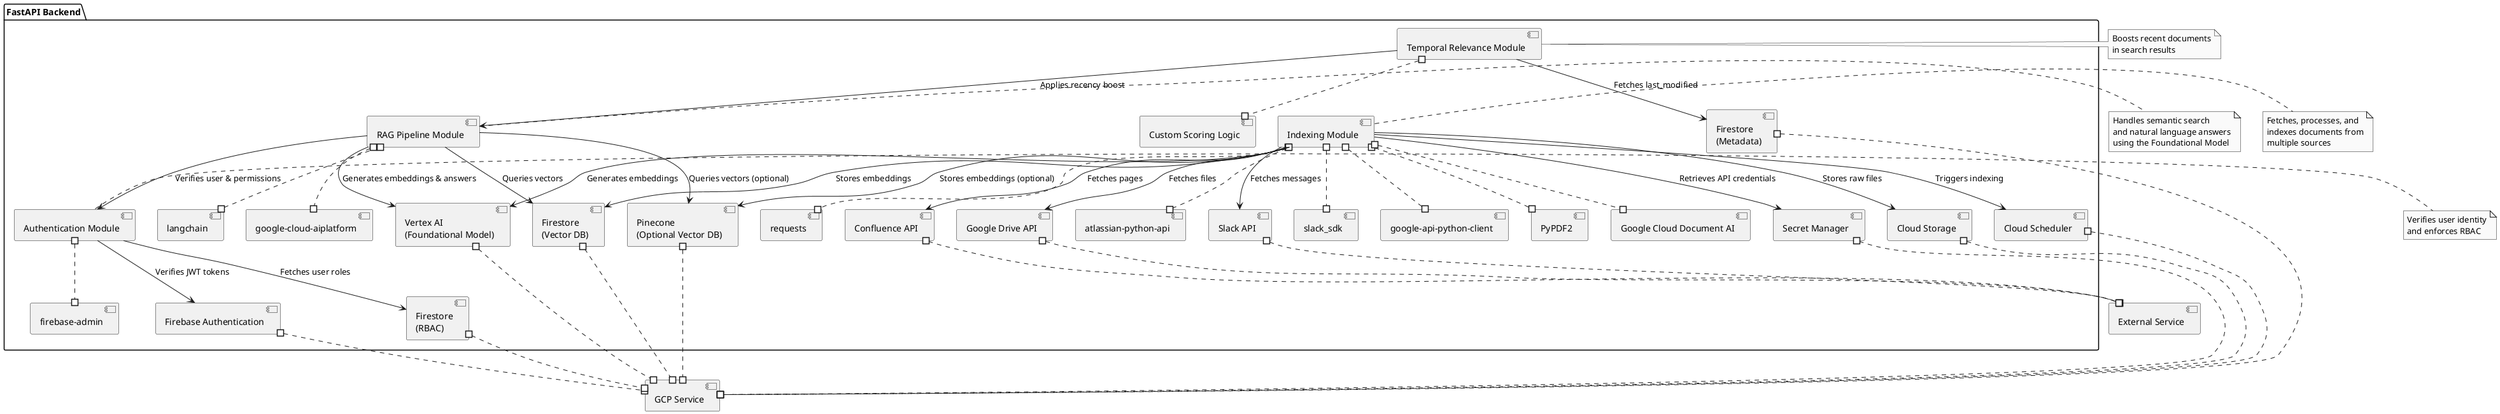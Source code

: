 @startuml

' Define the diagram style
skinparam monochrome true
skinparam defaultFontName Arial

' Main FastAPI Backend component
package "FastAPI Backend" {

  ' RAG Pipeline Module
  [RAG Pipeline Module] #..# [langchain]
  [RAG Pipeline Module] #..# [google-cloud-aiplatform]
  [RAG Pipeline Module] --> [Vertex AI\n(Foundational Model)] : Generates embeddings & answers
  [RAG Pipeline Module] --> [Firestore\n(Vector DB)] : Queries vectors
  [RAG Pipeline Module] --> [Pinecone\n(Optional Vector DB)] : Queries vectors (optional)

  ' Authentication Module
  [Authentication Module] #..# [firebase-admin]
  [Authentication Module] --> [Firebase Authentication] : Verifies JWT tokens
  [Authentication Module] --> [Firestore\n(RBAC)] : Fetches user roles

  ' Indexing Module
  [Indexing Module] #..# [requests]
  [Indexing Module] #..# [atlassian-python-api]
  [Indexing Module] #..# [slack_sdk]
  [Indexing Module] #..# [google-api-python-client]
  [Indexing Module] #..# [PyPDF2]
  [Indexing Module] #..# [Google Cloud Document AI]
  [Indexing Module] --> [Confluence API] : Fetches pages
  [Indexing Module] --> [Google Drive API] : Fetches files
  [Indexing Module] --> [Slack API] : Fetches messages
  [Indexing Module] --> [Secret Manager] : Retrieves API credentials
  [Indexing Module] --> [Vertex AI\n(Foundational Model)] : Generates embeddings
  [Indexing Module] --> [Firestore\n(Vector DB)] : Stores embeddings
  [Indexing Module] --> [Pinecone\n(Optional Vector DB)] : Stores embeddings (optional)
  [Indexing Module] --> [Cloud Storage] : Stores raw files

  ' Temporal Relevance Module
  [Temporal Relevance Module] #..# [Custom Scoring Logic]
  [Temporal Relevance Module] --> [Firestore\n(Metadata)] : Fetches last_modified
  [Temporal Relevance Module] --> [RAG Pipeline Module] : Applies recency boost

  ' Relationships between modules
  [RAG Pipeline Module] --> [Authentication Module] : Verifies user & permissions
  [Indexing Module] --> [Cloud Scheduler] : Triggers indexing
}

' External services
[Confluence API] #..# [External Service]
[Google Drive API] #..# [External Service]
[Slack API] #..# [External Service]
[Firebase Authentication] #..# [GCP Service]
[Firestore\n(Vector DB)] #..# [GCP Service]
[Firestore\n(RBAC)] #..# [GCP Service]
[Firestore\n(Metadata)] #..# [GCP Service]
[Pinecone\n(Optional Vector DB)] #..# [GCP Service]
[Vertex AI\n(Foundational Model)] #..# [GCP Service]
[Cloud Storage] #..# [GCP Service]
[Secret Manager] #..# [GCP Service]
[Cloud Scheduler] #..# [GCP Service]

' Notes to clarify roles
note right of [RAG Pipeline Module]: Handles semantic search\nand natural language answers\nusing the Foundational Model
note right of [Authentication Module]: Verifies user identity\nand enforces RBAC
note right of [Indexing Module]: Fetches, processes, and\nindexes documents from\nmultiple sources
note right of [Temporal Relevance Module]: Boosts recent documents\nin search results

@enduml